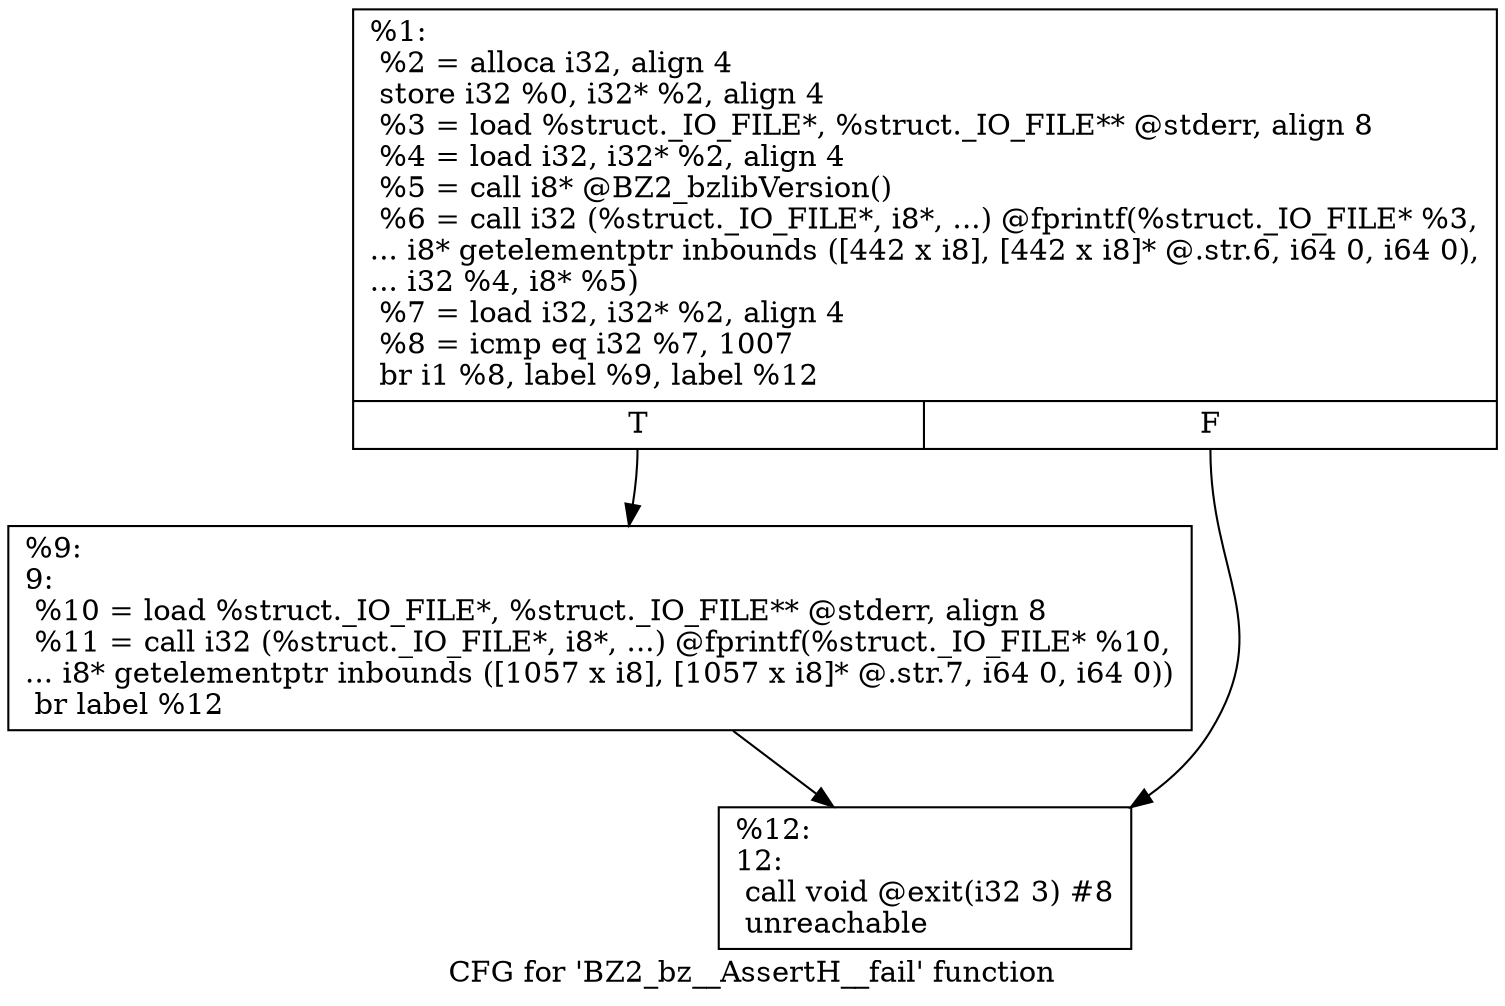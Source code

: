 digraph "CFG for 'BZ2_bz__AssertH__fail' function" {
	label="CFG for 'BZ2_bz__AssertH__fail' function";

	Node0xa6a330 [shape=record,label="{%1:\l  %2 = alloca i32, align 4\l  store i32 %0, i32* %2, align 4\l  %3 = load %struct._IO_FILE*, %struct._IO_FILE** @stderr, align 8\l  %4 = load i32, i32* %2, align 4\l  %5 = call i8* @BZ2_bzlibVersion()\l  %6 = call i32 (%struct._IO_FILE*, i8*, ...) @fprintf(%struct._IO_FILE* %3,\l... i8* getelementptr inbounds ([442 x i8], [442 x i8]* @.str.6, i64 0, i64 0),\l... i32 %4, i8* %5)\l  %7 = load i32, i32* %2, align 4\l  %8 = icmp eq i32 %7, 1007\l  br i1 %8, label %9, label %12\l|{<s0>T|<s1>F}}"];
	Node0xa6a330:s0 -> Node0xa6a4c0;
	Node0xa6a330:s1 -> Node0xa6aa20;
	Node0xa6a4c0 [shape=record,label="{%9:\l9:                                                \l  %10 = load %struct._IO_FILE*, %struct._IO_FILE** @stderr, align 8\l  %11 = call i32 (%struct._IO_FILE*, i8*, ...) @fprintf(%struct._IO_FILE* %10,\l... i8* getelementptr inbounds ([1057 x i8], [1057 x i8]* @.str.7, i64 0, i64 0))\l  br label %12\l}"];
	Node0xa6a4c0 -> Node0xa6aa20;
	Node0xa6aa20 [shape=record,label="{%12:\l12:                                               \l  call void @exit(i32 3) #8\l  unreachable\l}"];
}

